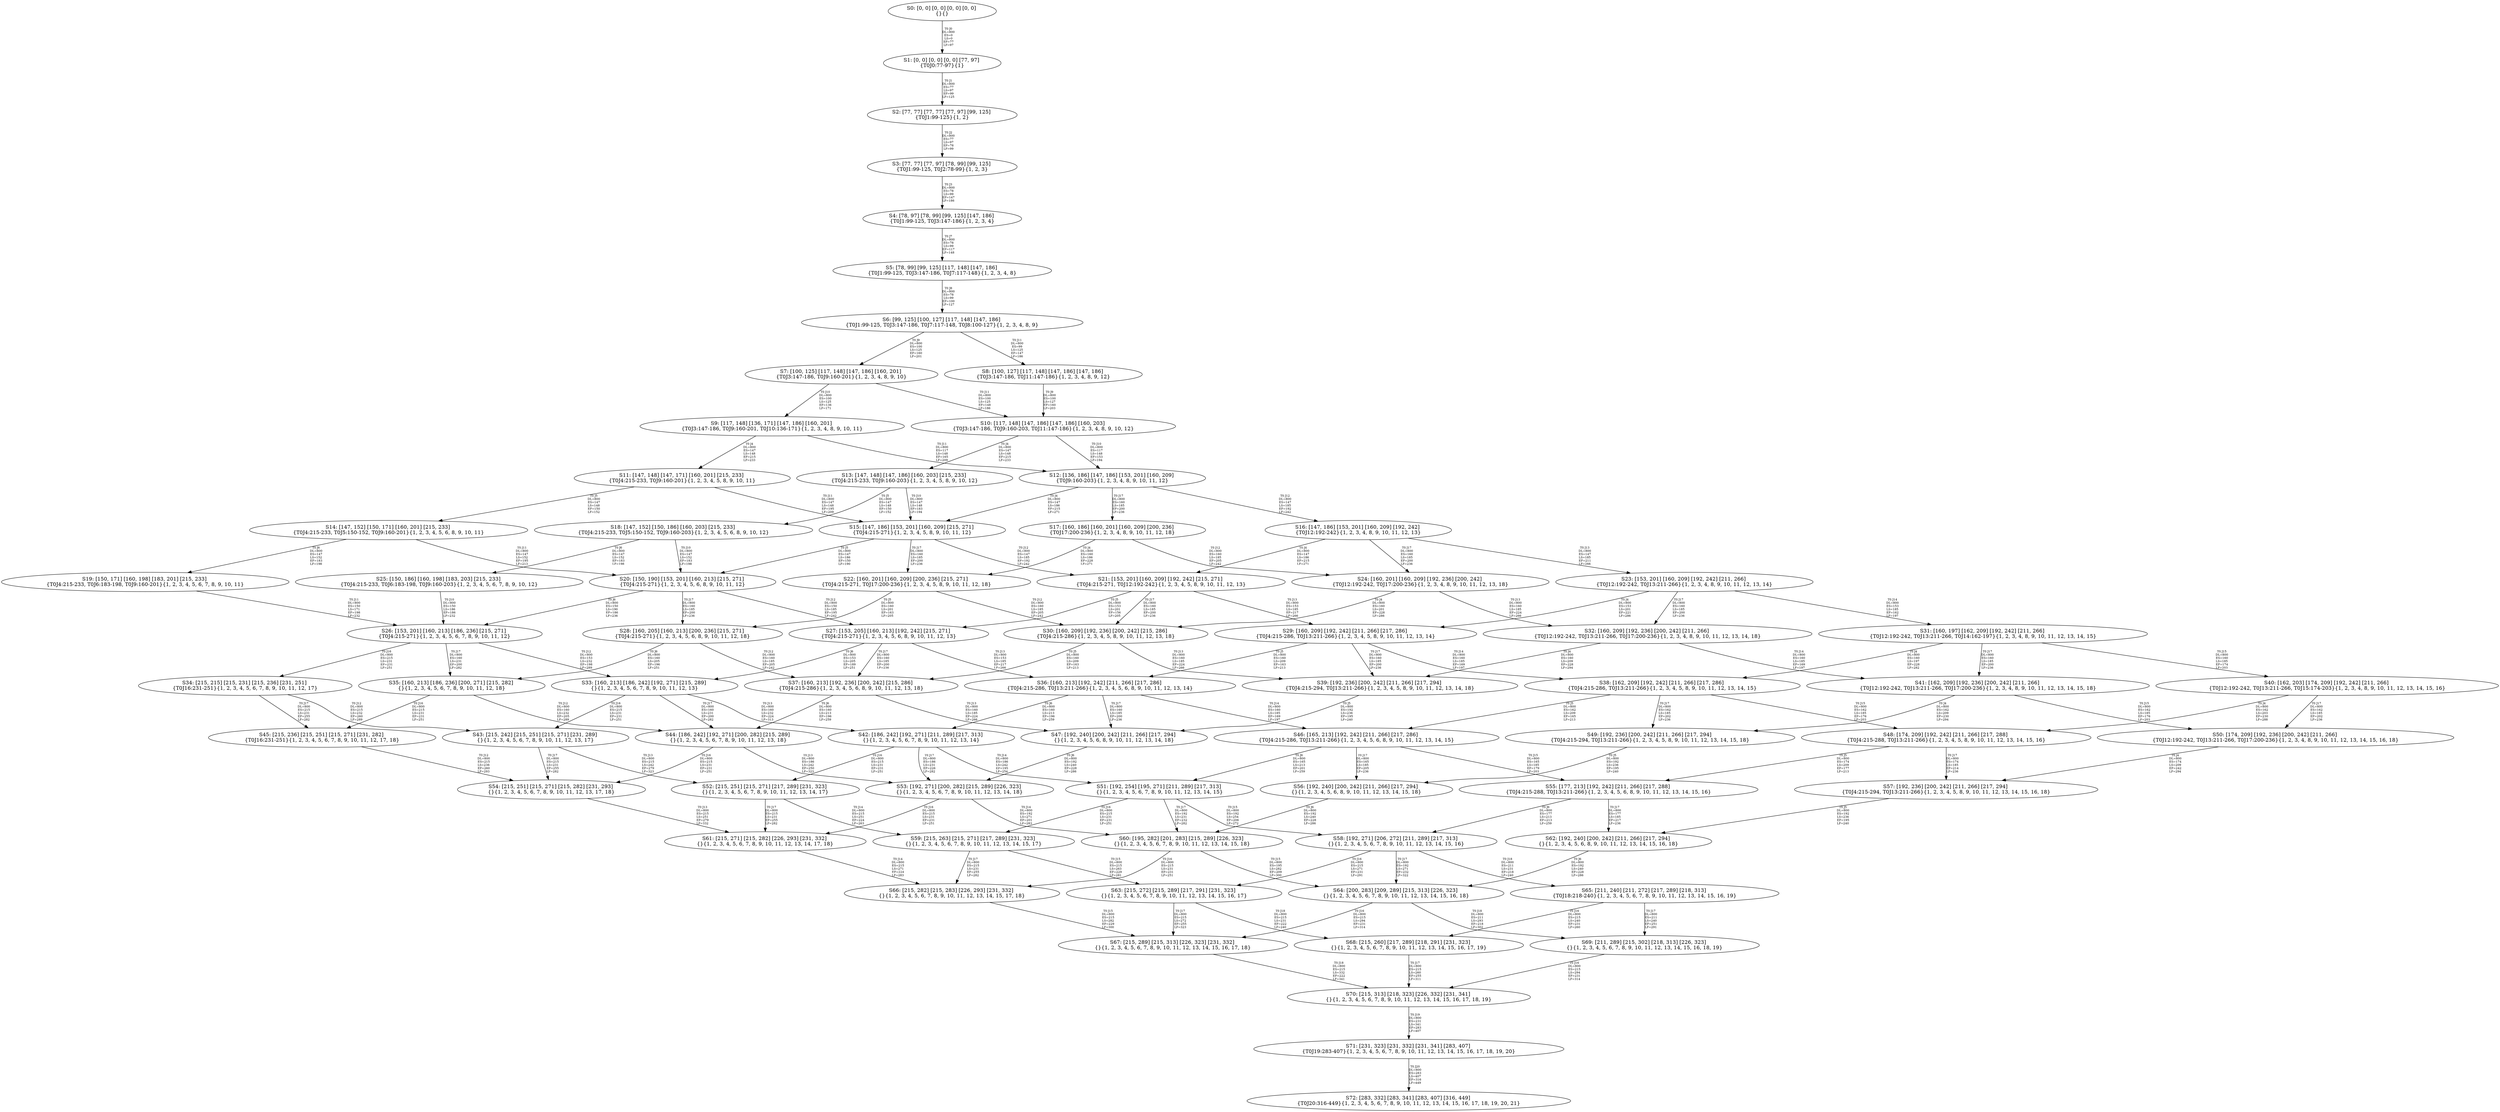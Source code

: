 digraph {
	S0[label="S0: [0, 0] [0, 0] [0, 0] [0, 0] \n{}{}"];
	S1[label="S1: [0, 0] [0, 0] [0, 0] [77, 97] \n{T0J0:77-97}{1}"];
	S2[label="S2: [77, 77] [77, 77] [77, 97] [99, 125] \n{T0J1:99-125}{1, 2}"];
	S3[label="S3: [77, 77] [77, 97] [78, 99] [99, 125] \n{T0J1:99-125, T0J2:78-99}{1, 2, 3}"];
	S4[label="S4: [78, 97] [78, 99] [99, 125] [147, 186] \n{T0J1:99-125, T0J3:147-186}{1, 2, 3, 4}"];
	S5[label="S5: [78, 99] [99, 125] [117, 148] [147, 186] \n{T0J1:99-125, T0J3:147-186, T0J7:117-148}{1, 2, 3, 4, 8}"];
	S6[label="S6: [99, 125] [100, 127] [117, 148] [147, 186] \n{T0J1:99-125, T0J3:147-186, T0J7:117-148, T0J8:100-127}{1, 2, 3, 4, 8, 9}"];
	S7[label="S7: [100, 125] [117, 148] [147, 186] [160, 201] \n{T0J3:147-186, T0J9:160-201}{1, 2, 3, 4, 8, 9, 10}"];
	S8[label="S8: [100, 127] [117, 148] [147, 186] [147, 186] \n{T0J3:147-186, T0J11:147-186}{1, 2, 3, 4, 8, 9, 12}"];
	S9[label="S9: [117, 148] [136, 171] [147, 186] [160, 201] \n{T0J3:147-186, T0J9:160-201, T0J10:136-171}{1, 2, 3, 4, 8, 9, 10, 11}"];
	S10[label="S10: [117, 148] [147, 186] [147, 186] [160, 203] \n{T0J3:147-186, T0J9:160-203, T0J11:147-186}{1, 2, 3, 4, 8, 9, 10, 12}"];
	S11[label="S11: [147, 148] [147, 171] [160, 201] [215, 233] \n{T0J4:215-233, T0J9:160-201}{1, 2, 3, 4, 5, 8, 9, 10, 11}"];
	S12[label="S12: [136, 186] [147, 186] [153, 201] [160, 209] \n{T0J9:160-203}{1, 2, 3, 4, 8, 9, 10, 11, 12}"];
	S13[label="S13: [147, 148] [147, 186] [160, 203] [215, 233] \n{T0J4:215-233, T0J9:160-203}{1, 2, 3, 4, 5, 8, 9, 10, 12}"];
	S14[label="S14: [147, 152] [150, 171] [160, 201] [215, 233] \n{T0J4:215-233, T0J5:150-152, T0J9:160-201}{1, 2, 3, 4, 5, 6, 8, 9, 10, 11}"];
	S15[label="S15: [147, 186] [153, 201] [160, 209] [215, 271] \n{T0J4:215-271}{1, 2, 3, 4, 5, 8, 9, 10, 11, 12}"];
	S16[label="S16: [147, 186] [153, 201] [160, 209] [192, 242] \n{T0J12:192-242}{1, 2, 3, 4, 8, 9, 10, 11, 12, 13}"];
	S17[label="S17: [160, 186] [160, 201] [160, 209] [200, 236] \n{T0J17:200-236}{1, 2, 3, 4, 8, 9, 10, 11, 12, 18}"];
	S18[label="S18: [147, 152] [150, 186] [160, 203] [215, 233] \n{T0J4:215-233, T0J5:150-152, T0J9:160-203}{1, 2, 3, 4, 5, 6, 8, 9, 10, 12}"];
	S19[label="S19: [150, 171] [160, 198] [183, 201] [215, 233] \n{T0J4:215-233, T0J6:183-198, T0J9:160-201}{1, 2, 3, 4, 5, 6, 7, 8, 9, 10, 11}"];
	S20[label="S20: [150, 190] [153, 201] [160, 213] [215, 271] \n{T0J4:215-271}{1, 2, 3, 4, 5, 6, 8, 9, 10, 11, 12}"];
	S21[label="S21: [153, 201] [160, 209] [192, 242] [215, 271] \n{T0J4:215-271, T0J12:192-242}{1, 2, 3, 4, 5, 8, 9, 10, 11, 12, 13}"];
	S22[label="S22: [160, 201] [160, 209] [200, 236] [215, 271] \n{T0J4:215-271, T0J17:200-236}{1, 2, 3, 4, 5, 8, 9, 10, 11, 12, 18}"];
	S23[label="S23: [153, 201] [160, 209] [192, 242] [211, 266] \n{T0J12:192-242, T0J13:211-266}{1, 2, 3, 4, 8, 9, 10, 11, 12, 13, 14}"];
	S24[label="S24: [160, 201] [160, 209] [192, 236] [200, 242] \n{T0J12:192-242, T0J17:200-236}{1, 2, 3, 4, 8, 9, 10, 11, 12, 13, 18}"];
	S25[label="S25: [150, 186] [160, 198] [183, 203] [215, 233] \n{T0J4:215-233, T0J6:183-198, T0J9:160-203}{1, 2, 3, 4, 5, 6, 7, 8, 9, 10, 12}"];
	S26[label="S26: [153, 201] [160, 213] [186, 236] [215, 271] \n{T0J4:215-271}{1, 2, 3, 4, 5, 6, 7, 8, 9, 10, 11, 12}"];
	S27[label="S27: [153, 205] [160, 213] [192, 242] [215, 271] \n{T0J4:215-271}{1, 2, 3, 4, 5, 6, 8, 9, 10, 11, 12, 13}"];
	S28[label="S28: [160, 205] [160, 213] [200, 236] [215, 271] \n{T0J4:215-271}{1, 2, 3, 4, 5, 6, 8, 9, 10, 11, 12, 18}"];
	S29[label="S29: [160, 209] [192, 242] [211, 266] [217, 286] \n{T0J4:215-286, T0J13:211-266}{1, 2, 3, 4, 5, 8, 9, 10, 11, 12, 13, 14}"];
	S30[label="S30: [160, 209] [192, 236] [200, 242] [215, 286] \n{T0J4:215-286}{1, 2, 3, 4, 5, 8, 9, 10, 11, 12, 13, 18}"];
	S31[label="S31: [160, 197] [162, 209] [192, 242] [211, 266] \n{T0J12:192-242, T0J13:211-266, T0J14:162-197}{1, 2, 3, 4, 8, 9, 10, 11, 12, 13, 14, 15}"];
	S32[label="S32: [160, 209] [192, 236] [200, 242] [211, 266] \n{T0J12:192-242, T0J13:211-266, T0J17:200-236}{1, 2, 3, 4, 8, 9, 10, 11, 12, 13, 14, 18}"];
	S33[label="S33: [160, 213] [186, 242] [192, 271] [215, 289] \n{}{1, 2, 3, 4, 5, 6, 7, 8, 9, 10, 11, 12, 13}"];
	S34[label="S34: [215, 215] [215, 231] [215, 236] [231, 251] \n{T0J16:231-251}{1, 2, 3, 4, 5, 6, 7, 8, 9, 10, 11, 12, 17}"];
	S35[label="S35: [160, 213] [186, 236] [200, 271] [215, 282] \n{}{1, 2, 3, 4, 5, 6, 7, 8, 9, 10, 11, 12, 18}"];
	S36[label="S36: [160, 213] [192, 242] [211, 266] [217, 286] \n{T0J4:215-286, T0J13:211-266}{1, 2, 3, 4, 5, 6, 8, 9, 10, 11, 12, 13, 14}"];
	S37[label="S37: [160, 213] [192, 236] [200, 242] [215, 286] \n{T0J4:215-286}{1, 2, 3, 4, 5, 6, 8, 9, 10, 11, 12, 13, 18}"];
	S38[label="S38: [162, 209] [192, 242] [211, 266] [217, 286] \n{T0J4:215-286, T0J13:211-266}{1, 2, 3, 4, 5, 8, 9, 10, 11, 12, 13, 14, 15}"];
	S39[label="S39: [192, 236] [200, 242] [211, 266] [217, 294] \n{T0J4:215-294, T0J13:211-266}{1, 2, 3, 4, 5, 8, 9, 10, 11, 12, 13, 14, 18}"];
	S40[label="S40: [162, 203] [174, 209] [192, 242] [211, 266] \n{T0J12:192-242, T0J13:211-266, T0J15:174-203}{1, 2, 3, 4, 8, 9, 10, 11, 12, 13, 14, 15, 16}"];
	S41[label="S41: [162, 209] [192, 236] [200, 242] [211, 266] \n{T0J12:192-242, T0J13:211-266, T0J17:200-236}{1, 2, 3, 4, 8, 9, 10, 11, 12, 13, 14, 15, 18}"];
	S42[label="S42: [186, 242] [192, 271] [211, 289] [217, 313] \n{}{1, 2, 3, 4, 5, 6, 7, 8, 9, 10, 11, 12, 13, 14}"];
	S43[label="S43: [215, 242] [215, 251] [215, 271] [231, 289] \n{}{1, 2, 3, 4, 5, 6, 7, 8, 9, 10, 11, 12, 13, 17}"];
	S44[label="S44: [186, 242] [192, 271] [200, 282] [215, 289] \n{}{1, 2, 3, 4, 5, 6, 7, 8, 9, 10, 11, 12, 13, 18}"];
	S45[label="S45: [215, 236] [215, 251] [215, 271] [231, 282] \n{T0J16:231-251}{1, 2, 3, 4, 5, 6, 7, 8, 9, 10, 11, 12, 17, 18}"];
	S46[label="S46: [165, 213] [192, 242] [211, 266] [217, 286] \n{T0J4:215-286, T0J13:211-266}{1, 2, 3, 4, 5, 6, 8, 9, 10, 11, 12, 13, 14, 15}"];
	S47[label="S47: [192, 240] [200, 242] [211, 266] [217, 294] \n{}{1, 2, 3, 4, 5, 6, 8, 9, 10, 11, 12, 13, 14, 18}"];
	S48[label="S48: [174, 209] [192, 242] [211, 266] [217, 288] \n{T0J4:215-288, T0J13:211-266}{1, 2, 3, 4, 5, 8, 9, 10, 11, 12, 13, 14, 15, 16}"];
	S49[label="S49: [192, 236] [200, 242] [211, 266] [217, 294] \n{T0J4:215-294, T0J13:211-266}{1, 2, 3, 4, 5, 8, 9, 10, 11, 12, 13, 14, 15, 18}"];
	S50[label="S50: [174, 209] [192, 236] [200, 242] [211, 266] \n{T0J12:192-242, T0J13:211-266, T0J17:200-236}{1, 2, 3, 4, 8, 9, 10, 11, 12, 13, 14, 15, 16, 18}"];
	S51[label="S51: [192, 254] [195, 271] [211, 289] [217, 313] \n{}{1, 2, 3, 4, 5, 6, 7, 8, 9, 10, 11, 12, 13, 14, 15}"];
	S52[label="S52: [215, 251] [215, 271] [217, 289] [231, 323] \n{}{1, 2, 3, 4, 5, 6, 7, 8, 9, 10, 11, 12, 13, 14, 17}"];
	S53[label="S53: [192, 271] [200, 282] [215, 289] [226, 323] \n{}{1, 2, 3, 4, 5, 6, 7, 8, 9, 10, 11, 12, 13, 14, 18}"];
	S54[label="S54: [215, 251] [215, 271] [215, 282] [231, 293] \n{}{1, 2, 3, 4, 5, 6, 7, 8, 9, 10, 11, 12, 13, 17, 18}"];
	S55[label="S55: [177, 213] [192, 242] [211, 266] [217, 288] \n{T0J4:215-288, T0J13:211-266}{1, 2, 3, 4, 5, 6, 8, 9, 10, 11, 12, 13, 14, 15, 16}"];
	S56[label="S56: [192, 240] [200, 242] [211, 266] [217, 294] \n{}{1, 2, 3, 4, 5, 6, 8, 9, 10, 11, 12, 13, 14, 15, 18}"];
	S57[label="S57: [192, 236] [200, 242] [211, 266] [217, 294] \n{T0J4:215-294, T0J13:211-266}{1, 2, 3, 4, 5, 8, 9, 10, 11, 12, 13, 14, 15, 16, 18}"];
	S58[label="S58: [192, 271] [206, 272] [211, 289] [217, 313] \n{}{1, 2, 3, 4, 5, 6, 7, 8, 9, 10, 11, 12, 13, 14, 15, 16}"];
	S59[label="S59: [215, 263] [215, 271] [217, 289] [231, 323] \n{}{1, 2, 3, 4, 5, 6, 7, 8, 9, 10, 11, 12, 13, 14, 15, 17}"];
	S60[label="S60: [195, 282] [201, 283] [215, 289] [226, 323] \n{}{1, 2, 3, 4, 5, 6, 7, 8, 9, 10, 11, 12, 13, 14, 15, 18}"];
	S61[label="S61: [215, 271] [215, 282] [226, 293] [231, 332] \n{}{1, 2, 3, 4, 5, 6, 7, 8, 9, 10, 11, 12, 13, 14, 17, 18}"];
	S62[label="S62: [192, 240] [200, 242] [211, 266] [217, 294] \n{}{1, 2, 3, 4, 5, 6, 8, 9, 10, 11, 12, 13, 14, 15, 16, 18}"];
	S63[label="S63: [215, 272] [215, 289] [217, 291] [231, 323] \n{}{1, 2, 3, 4, 5, 6, 7, 8, 9, 10, 11, 12, 13, 14, 15, 16, 17}"];
	S64[label="S64: [200, 283] [209, 289] [215, 313] [226, 323] \n{}{1, 2, 3, 4, 5, 6, 7, 8, 9, 10, 11, 12, 13, 14, 15, 16, 18}"];
	S65[label="S65: [211, 240] [211, 272] [217, 289] [218, 313] \n{T0J18:218-240}{1, 2, 3, 4, 5, 6, 7, 8, 9, 10, 11, 12, 13, 14, 15, 16, 19}"];
	S66[label="S66: [215, 282] [215, 283] [226, 293] [231, 332] \n{}{1, 2, 3, 4, 5, 6, 7, 8, 9, 10, 11, 12, 13, 14, 15, 17, 18}"];
	S67[label="S67: [215, 289] [215, 313] [226, 323] [231, 332] \n{}{1, 2, 3, 4, 5, 6, 7, 8, 9, 10, 11, 12, 13, 14, 15, 16, 17, 18}"];
	S68[label="S68: [215, 260] [217, 289] [218, 291] [231, 323] \n{}{1, 2, 3, 4, 5, 6, 7, 8, 9, 10, 11, 12, 13, 14, 15, 16, 17, 19}"];
	S69[label="S69: [211, 289] [215, 302] [218, 313] [226, 323] \n{}{1, 2, 3, 4, 5, 6, 7, 8, 9, 10, 11, 12, 13, 14, 15, 16, 18, 19}"];
	S70[label="S70: [215, 313] [218, 323] [226, 332] [231, 341] \n{}{1, 2, 3, 4, 5, 6, 7, 8, 9, 10, 11, 12, 13, 14, 15, 16, 17, 18, 19}"];
	S71[label="S71: [231, 323] [231, 332] [231, 341] [283, 407] \n{T0J19:283-407}{1, 2, 3, 4, 5, 6, 7, 8, 9, 10, 11, 12, 13, 14, 15, 16, 17, 18, 19, 20}"];
	S72[label="S72: [283, 332] [283, 341] [283, 407] [316, 449] \n{T0J20:316-449}{1, 2, 3, 4, 5, 6, 7, 8, 9, 10, 11, 12, 13, 14, 15, 16, 17, 18, 19, 20, 21}"];
	S0 -> S1[label="T0 J0\nDL=800\nES=0\nLS=0\nEF=77\nLF=97",fontsize=8];
	S1 -> S2[label="T0 J1\nDL=800\nES=77\nLS=97\nEF=99\nLF=125",fontsize=8];
	S2 -> S3[label="T0 J2\nDL=800\nES=77\nLS=97\nEF=78\nLF=99",fontsize=8];
	S3 -> S4[label="T0 J3\nDL=800\nES=78\nLS=99\nEF=147\nLF=186",fontsize=8];
	S4 -> S5[label="T0 J7\nDL=800\nES=78\nLS=99\nEF=117\nLF=148",fontsize=8];
	S5 -> S6[label="T0 J8\nDL=800\nES=78\nLS=99\nEF=100\nLF=127",fontsize=8];
	S6 -> S7[label="T0 J9\nDL=800\nES=100\nLS=125\nEF=160\nLF=201",fontsize=8];
	S6 -> S8[label="T0 J11\nDL=800\nES=99\nLS=125\nEF=147\nLF=186",fontsize=8];
	S7 -> S9[label="T0 J10\nDL=800\nES=100\nLS=125\nEF=136\nLF=171",fontsize=8];
	S7 -> S10[label="T0 J11\nDL=800\nES=100\nLS=125\nEF=148\nLF=186",fontsize=8];
	S8 -> S10[label="T0 J9\nDL=800\nES=100\nLS=127\nEF=160\nLF=203",fontsize=8];
	S9 -> S11[label="T0 J4\nDL=800\nES=147\nLS=148\nEF=215\nLF=233",fontsize=8];
	S9 -> S12[label="T0 J11\nDL=800\nES=117\nLS=148\nEF=165\nLF=209",fontsize=8];
	S10 -> S13[label="T0 J4\nDL=800\nES=147\nLS=148\nEF=215\nLF=233",fontsize=8];
	S10 -> S12[label="T0 J10\nDL=800\nES=117\nLS=148\nEF=153\nLF=194",fontsize=8];
	S11 -> S14[label="T0 J5\nDL=800\nES=147\nLS=148\nEF=150\nLF=152",fontsize=8];
	S11 -> S15[label="T0 J11\nDL=800\nES=147\nLS=148\nEF=195\nLF=209",fontsize=8];
	S12 -> S15[label="T0 J4\nDL=800\nES=147\nLS=186\nEF=215\nLF=271",fontsize=8];
	S12 -> S16[label="T0 J12\nDL=800\nES=147\nLS=185\nEF=192\nLF=242",fontsize=8];
	S12 -> S17[label="T0 J17\nDL=800\nES=160\nLS=185\nEF=200\nLF=236",fontsize=8];
	S13 -> S18[label="T0 J5\nDL=800\nES=147\nLS=148\nEF=150\nLF=152",fontsize=8];
	S13 -> S15[label="T0 J10\nDL=800\nES=147\nLS=148\nEF=183\nLF=194",fontsize=8];
	S14 -> S19[label="T0 J6\nDL=800\nES=147\nLS=152\nEF=183\nLF=198",fontsize=8];
	S14 -> S20[label="T0 J11\nDL=800\nES=147\nLS=152\nEF=195\nLF=213",fontsize=8];
	S15 -> S20[label="T0 J5\nDL=800\nES=147\nLS=186\nEF=150\nLF=190",fontsize=8];
	S15 -> S21[label="T0 J12\nDL=800\nES=147\nLS=185\nEF=192\nLF=242",fontsize=8];
	S15 -> S22[label="T0 J17\nDL=800\nES=160\nLS=185\nEF=200\nLF=236",fontsize=8];
	S16 -> S21[label="T0 J4\nDL=800\nES=147\nLS=186\nEF=215\nLF=271",fontsize=8];
	S16 -> S23[label="T0 J13\nDL=800\nES=147\nLS=185\nEF=211\nLF=266",fontsize=8];
	S16 -> S24[label="T0 J17\nDL=800\nES=160\nLS=185\nEF=200\nLF=236",fontsize=8];
	S17 -> S22[label="T0 J4\nDL=800\nES=160\nLS=186\nEF=228\nLF=271",fontsize=8];
	S17 -> S24[label="T0 J12\nDL=800\nES=160\nLS=185\nEF=205\nLF=242",fontsize=8];
	S18 -> S25[label="T0 J6\nDL=800\nES=147\nLS=152\nEF=183\nLF=198",fontsize=8];
	S18 -> S20[label="T0 J10\nDL=800\nES=147\nLS=152\nEF=183\nLF=198",fontsize=8];
	S19 -> S26[label="T0 J11\nDL=800\nES=150\nLS=171\nEF=198\nLF=232",fontsize=8];
	S20 -> S26[label="T0 J6\nDL=800\nES=150\nLS=190\nEF=186\nLF=236",fontsize=8];
	S20 -> S27[label="T0 J12\nDL=800\nES=150\nLS=185\nEF=195\nLF=242",fontsize=8];
	S20 -> S28[label="T0 J17\nDL=800\nES=160\nLS=185\nEF=200\nLF=236",fontsize=8];
	S21 -> S27[label="T0 J5\nDL=800\nES=153\nLS=201\nEF=156\nLF=205",fontsize=8];
	S21 -> S29[label="T0 J13\nDL=800\nES=153\nLS=185\nEF=217\nLF=266",fontsize=8];
	S21 -> S30[label="T0 J17\nDL=800\nES=160\nLS=185\nEF=200\nLF=236",fontsize=8];
	S22 -> S28[label="T0 J5\nDL=800\nES=160\nLS=201\nEF=163\nLF=205",fontsize=8];
	S22 -> S30[label="T0 J12\nDL=800\nES=160\nLS=185\nEF=205\nLF=242",fontsize=8];
	S23 -> S29[label="T0 J4\nDL=800\nES=153\nLS=201\nEF=221\nLF=286",fontsize=8];
	S23 -> S31[label="T0 J14\nDL=800\nES=153\nLS=185\nEF=162\nLF=197",fontsize=8];
	S23 -> S32[label="T0 J17\nDL=800\nES=160\nLS=185\nEF=200\nLF=236",fontsize=8];
	S24 -> S30[label="T0 J4\nDL=800\nES=160\nLS=201\nEF=228\nLF=286",fontsize=8];
	S24 -> S32[label="T0 J13\nDL=800\nES=160\nLS=185\nEF=224\nLF=266",fontsize=8];
	S25 -> S26[label="T0 J10\nDL=800\nES=150\nLS=186\nEF=186\nLF=232",fontsize=8];
	S26 -> S33[label="T0 J12\nDL=800\nES=153\nLS=232\nEF=198\nLF=289",fontsize=8];
	S26 -> S34[label="T0 J16\nDL=800\nES=215\nLS=231\nEF=231\nLF=251",fontsize=8];
	S26 -> S35[label="T0 J17\nDL=800\nES=160\nLS=231\nEF=200\nLF=282",fontsize=8];
	S27 -> S33[label="T0 J6\nDL=800\nES=153\nLS=205\nEF=189\nLF=251",fontsize=8];
	S27 -> S36[label="T0 J13\nDL=800\nES=153\nLS=185\nEF=217\nLF=266",fontsize=8];
	S27 -> S37[label="T0 J17\nDL=800\nES=160\nLS=185\nEF=200\nLF=236",fontsize=8];
	S28 -> S35[label="T0 J6\nDL=800\nES=160\nLS=205\nEF=196\nLF=251",fontsize=8];
	S28 -> S37[label="T0 J12\nDL=800\nES=160\nLS=185\nEF=205\nLF=242",fontsize=8];
	S29 -> S36[label="T0 J5\nDL=800\nES=160\nLS=209\nEF=163\nLF=213",fontsize=8];
	S29 -> S38[label="T0 J14\nDL=800\nES=160\nLS=185\nEF=169\nLF=197",fontsize=8];
	S29 -> S39[label="T0 J17\nDL=800\nES=160\nLS=185\nEF=200\nLF=236",fontsize=8];
	S30 -> S37[label="T0 J5\nDL=800\nES=160\nLS=209\nEF=163\nLF=213",fontsize=8];
	S30 -> S39[label="T0 J13\nDL=800\nES=160\nLS=185\nEF=224\nLF=266",fontsize=8];
	S31 -> S38[label="T0 J4\nDL=800\nES=160\nLS=197\nEF=228\nLF=282",fontsize=8];
	S31 -> S40[label="T0 J15\nDL=800\nES=160\nLS=185\nEF=174\nLF=203",fontsize=8];
	S31 -> S41[label="T0 J17\nDL=800\nES=160\nLS=185\nEF=200\nLF=236",fontsize=8];
	S32 -> S39[label="T0 J4\nDL=800\nES=160\nLS=209\nEF=228\nLF=294",fontsize=8];
	S32 -> S41[label="T0 J14\nDL=800\nES=160\nLS=185\nEF=169\nLF=197",fontsize=8];
	S33 -> S42[label="T0 J13\nDL=800\nES=160\nLS=232\nEF=224\nLF=313",fontsize=8];
	S33 -> S43[label="T0 J16\nDL=800\nES=215\nLS=231\nEF=231\nLF=251",fontsize=8];
	S33 -> S44[label="T0 J17\nDL=800\nES=160\nLS=231\nEF=200\nLF=282",fontsize=8];
	S34 -> S43[label="T0 J12\nDL=800\nES=215\nLS=232\nEF=260\nLF=289",fontsize=8];
	S34 -> S45[label="T0 J17\nDL=800\nES=215\nLS=231\nEF=255\nLF=282",fontsize=8];
	S35 -> S44[label="T0 J12\nDL=800\nES=160\nLS=232\nEF=205\nLF=289",fontsize=8];
	S35 -> S45[label="T0 J16\nDL=800\nES=215\nLS=231\nEF=231\nLF=251",fontsize=8];
	S36 -> S42[label="T0 J6\nDL=800\nES=160\nLS=213\nEF=196\nLF=259",fontsize=8];
	S36 -> S46[label="T0 J14\nDL=800\nES=160\nLS=185\nEF=169\nLF=197",fontsize=8];
	S36 -> S47[label="T0 J17\nDL=800\nES=160\nLS=185\nEF=200\nLF=236",fontsize=8];
	S37 -> S44[label="T0 J6\nDL=800\nES=160\nLS=213\nEF=196\nLF=259",fontsize=8];
	S37 -> S47[label="T0 J13\nDL=800\nES=160\nLS=185\nEF=224\nLF=266",fontsize=8];
	S38 -> S46[label="T0 J5\nDL=800\nES=162\nLS=209\nEF=165\nLF=213",fontsize=8];
	S38 -> S48[label="T0 J15\nDL=800\nES=162\nLS=185\nEF=176\nLF=203",fontsize=8];
	S38 -> S49[label="T0 J17\nDL=800\nES=162\nLS=185\nEF=202\nLF=236",fontsize=8];
	S39 -> S47[label="T0 J5\nDL=800\nES=192\nLS=236\nEF=195\nLF=240",fontsize=8];
	S40 -> S48[label="T0 J4\nDL=800\nES=162\nLS=203\nEF=230\nLF=288",fontsize=8];
	S40 -> S50[label="T0 J17\nDL=800\nES=162\nLS=185\nEF=202\nLF=236",fontsize=8];
	S41 -> S49[label="T0 J4\nDL=800\nES=162\nLS=209\nEF=230\nLF=294",fontsize=8];
	S41 -> S50[label="T0 J15\nDL=800\nES=162\nLS=185\nEF=176\nLF=203",fontsize=8];
	S42 -> S51[label="T0 J14\nDL=800\nES=186\nLS=242\nEF=195\nLF=254",fontsize=8];
	S42 -> S52[label="T0 J16\nDL=800\nES=215\nLS=231\nEF=231\nLF=251",fontsize=8];
	S42 -> S53[label="T0 J17\nDL=800\nES=186\nLS=231\nEF=226\nLF=282",fontsize=8];
	S43 -> S52[label="T0 J13\nDL=800\nES=215\nLS=242\nEF=279\nLF=323",fontsize=8];
	S43 -> S54[label="T0 J17\nDL=800\nES=215\nLS=231\nEF=255\nLF=282",fontsize=8];
	S44 -> S53[label="T0 J13\nDL=800\nES=186\nLS=242\nEF=250\nLF=323",fontsize=8];
	S44 -> S54[label="T0 J16\nDL=800\nES=215\nLS=231\nEF=231\nLF=251",fontsize=8];
	S45 -> S54[label="T0 J12\nDL=800\nES=215\nLS=236\nEF=260\nLF=293",fontsize=8];
	S46 -> S51[label="T0 J6\nDL=800\nES=165\nLS=213\nEF=201\nLF=259",fontsize=8];
	S46 -> S55[label="T0 J15\nDL=800\nES=165\nLS=185\nEF=179\nLF=203",fontsize=8];
	S46 -> S56[label="T0 J17\nDL=800\nES=165\nLS=185\nEF=205\nLF=236",fontsize=8];
	S47 -> S53[label="T0 J6\nDL=800\nES=192\nLS=240\nEF=228\nLF=286",fontsize=8];
	S48 -> S55[label="T0 J5\nDL=800\nES=174\nLS=209\nEF=177\nLF=213",fontsize=8];
	S48 -> S57[label="T0 J17\nDL=800\nES=174\nLS=185\nEF=214\nLF=236",fontsize=8];
	S49 -> S56[label="T0 J5\nDL=800\nES=192\nLS=236\nEF=195\nLF=240",fontsize=8];
	S50 -> S57[label="T0 J4\nDL=800\nES=174\nLS=209\nEF=242\nLF=294",fontsize=8];
	S51 -> S58[label="T0 J15\nDL=800\nES=192\nLS=254\nEF=206\nLF=272",fontsize=8];
	S51 -> S59[label="T0 J16\nDL=800\nES=215\nLS=231\nEF=231\nLF=251",fontsize=8];
	S51 -> S60[label="T0 J17\nDL=800\nES=192\nLS=231\nEF=232\nLF=282",fontsize=8];
	S52 -> S59[label="T0 J14\nDL=800\nES=215\nLS=251\nEF=224\nLF=263",fontsize=8];
	S52 -> S61[label="T0 J17\nDL=800\nES=215\nLS=231\nEF=255\nLF=282",fontsize=8];
	S53 -> S60[label="T0 J14\nDL=800\nES=192\nLS=271\nEF=201\nLF=283",fontsize=8];
	S53 -> S61[label="T0 J16\nDL=800\nES=215\nLS=231\nEF=231\nLF=251",fontsize=8];
	S54 -> S61[label="T0 J13\nDL=800\nES=215\nLS=251\nEF=279\nLF=332",fontsize=8];
	S55 -> S58[label="T0 J6\nDL=800\nES=177\nLS=213\nEF=213\nLF=259",fontsize=8];
	S55 -> S62[label="T0 J17\nDL=800\nES=177\nLS=185\nEF=217\nLF=236",fontsize=8];
	S56 -> S60[label="T0 J6\nDL=800\nES=192\nLS=240\nEF=228\nLF=286",fontsize=8];
	S57 -> S62[label="T0 J5\nDL=800\nES=192\nLS=236\nEF=195\nLF=240",fontsize=8];
	S58 -> S63[label="T0 J16\nDL=800\nES=215\nLS=271\nEF=231\nLF=291",fontsize=8];
	S58 -> S64[label="T0 J17\nDL=800\nES=192\nLS=271\nEF=232\nLF=322",fontsize=8];
	S58 -> S65[label="T0 J18\nDL=800\nES=211\nLS=231\nEF=218\nLF=240",fontsize=8];
	S59 -> S63[label="T0 J15\nDL=800\nES=215\nLS=263\nEF=229\nLF=281",fontsize=8];
	S59 -> S66[label="T0 J17\nDL=800\nES=215\nLS=231\nEF=255\nLF=282",fontsize=8];
	S60 -> S64[label="T0 J15\nDL=800\nES=195\nLS=282\nEF=209\nLF=300",fontsize=8];
	S60 -> S66[label="T0 J16\nDL=800\nES=215\nLS=231\nEF=231\nLF=251",fontsize=8];
	S61 -> S66[label="T0 J14\nDL=800\nES=215\nLS=271\nEF=224\nLF=283",fontsize=8];
	S62 -> S64[label="T0 J6\nDL=800\nES=192\nLS=240\nEF=228\nLF=286",fontsize=8];
	S63 -> S67[label="T0 J17\nDL=800\nES=215\nLS=272\nEF=255\nLF=323",fontsize=8];
	S63 -> S68[label="T0 J18\nDL=800\nES=215\nLS=231\nEF=222\nLF=240",fontsize=8];
	S64 -> S67[label="T0 J16\nDL=800\nES=215\nLS=294\nEF=231\nLF=314",fontsize=8];
	S64 -> S69[label="T0 J18\nDL=800\nES=211\nLS=293\nEF=218\nLF=302",fontsize=8];
	S65 -> S68[label="T0 J16\nDL=800\nES=215\nLS=240\nEF=231\nLF=260",fontsize=8];
	S65 -> S69[label="T0 J17\nDL=800\nES=211\nLS=240\nEF=251\nLF=291",fontsize=8];
	S66 -> S67[label="T0 J15\nDL=800\nES=215\nLS=282\nEF=229\nLF=300",fontsize=8];
	S67 -> S70[label="T0 J18\nDL=800\nES=215\nLS=332\nEF=222\nLF=341",fontsize=8];
	S68 -> S70[label="T0 J17\nDL=800\nES=215\nLS=260\nEF=255\nLF=311",fontsize=8];
	S69 -> S70[label="T0 J16\nDL=800\nES=215\nLS=294\nEF=231\nLF=314",fontsize=8];
	S70 -> S71[label="T0 J19\nDL=800\nES=231\nLS=341\nEF=283\nLF=407",fontsize=8];
	S71 -> S72[label="T0 J20\nDL=800\nES=283\nLS=407\nEF=316\nLF=449",fontsize=8];
}

